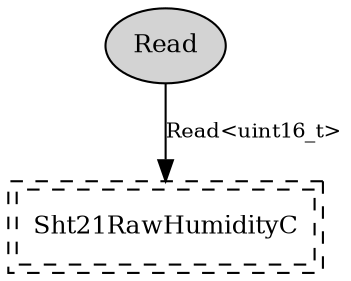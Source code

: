 digraph "tos.platforms.ucmini.chips.sht21.HumidityC" {
  n0x40c9c978 [shape=ellipse, style=filled, label="Read", fontsize=12];
  "HumidityC.Sht21RawHumidityC" [fontsize=12, shape=box,peripheries=2, style=dashed, label="Sht21RawHumidityC", URL="../chtml/tos.chips.sht21.Sht21RawHumidityC.html"];
  "n0x40c9c978" -> "HumidityC.Sht21RawHumidityC" [label="Read<uint16_t>", URL="../ihtml/tos.interfaces.Read.html", fontsize=10];
}
